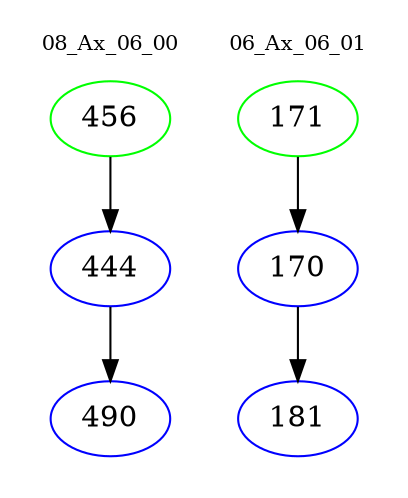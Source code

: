 digraph{
subgraph cluster_0 {
color = white
label = "08_Ax_06_00";
fontsize=10;
T0_456 [label="456", color="green"]
T0_456 -> T0_444 [color="black"]
T0_444 [label="444", color="blue"]
T0_444 -> T0_490 [color="black"]
T0_490 [label="490", color="blue"]
}
subgraph cluster_1 {
color = white
label = "06_Ax_06_01";
fontsize=10;
T1_171 [label="171", color="green"]
T1_171 -> T1_170 [color="black"]
T1_170 [label="170", color="blue"]
T1_170 -> T1_181 [color="black"]
T1_181 [label="181", color="blue"]
}
}
